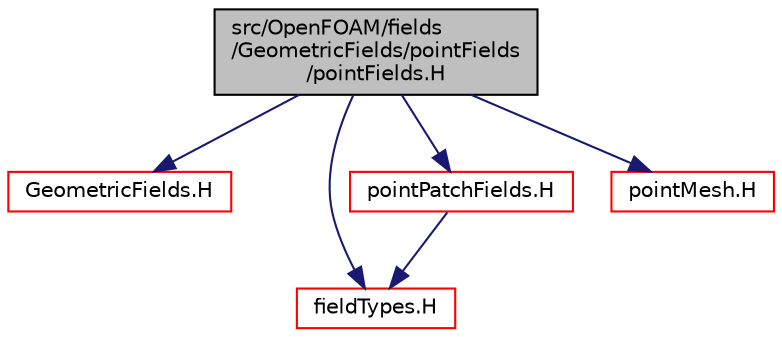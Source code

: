 digraph "src/OpenFOAM/fields/GeometricFields/pointFields/pointFields.H"
{
  bgcolor="transparent";
  edge [fontname="Helvetica",fontsize="10",labelfontname="Helvetica",labelfontsize="10"];
  node [fontname="Helvetica",fontsize="10",shape=record];
  Node0 [label="src/OpenFOAM/fields\l/GeometricFields/pointFields\l/pointFields.H",height=0.2,width=0.4,color="black", fillcolor="grey75", style="filled", fontcolor="black"];
  Node0 -> Node1 [color="midnightblue",fontsize="10",style="solid",fontname="Helvetica"];
  Node1 [label="GeometricFields.H",height=0.2,width=0.4,color="red",URL="$a10544.html"];
  Node0 -> Node163 [color="midnightblue",fontsize="10",style="solid",fontname="Helvetica"];
  Node163 [label="fieldTypes.H",height=0.2,width=0.4,color="red",URL="$a10322.html",tooltip="Include the header files for all the primitive types that Fields are instantiated for..."];
  Node0 -> Node177 [color="midnightblue",fontsize="10",style="solid",fontname="Helvetica"];
  Node177 [label="pointPatchFields.H",height=0.2,width=0.4,color="red",URL="$a10880.html"];
  Node177 -> Node163 [color="midnightblue",fontsize="10",style="solid",fontname="Helvetica"];
  Node0 -> Node190 [color="midnightblue",fontsize="10",style="solid",fontname="Helvetica"];
  Node190 [label="pointMesh.H",height=0.2,width=0.4,color="red",URL="$a12158.html"];
}
